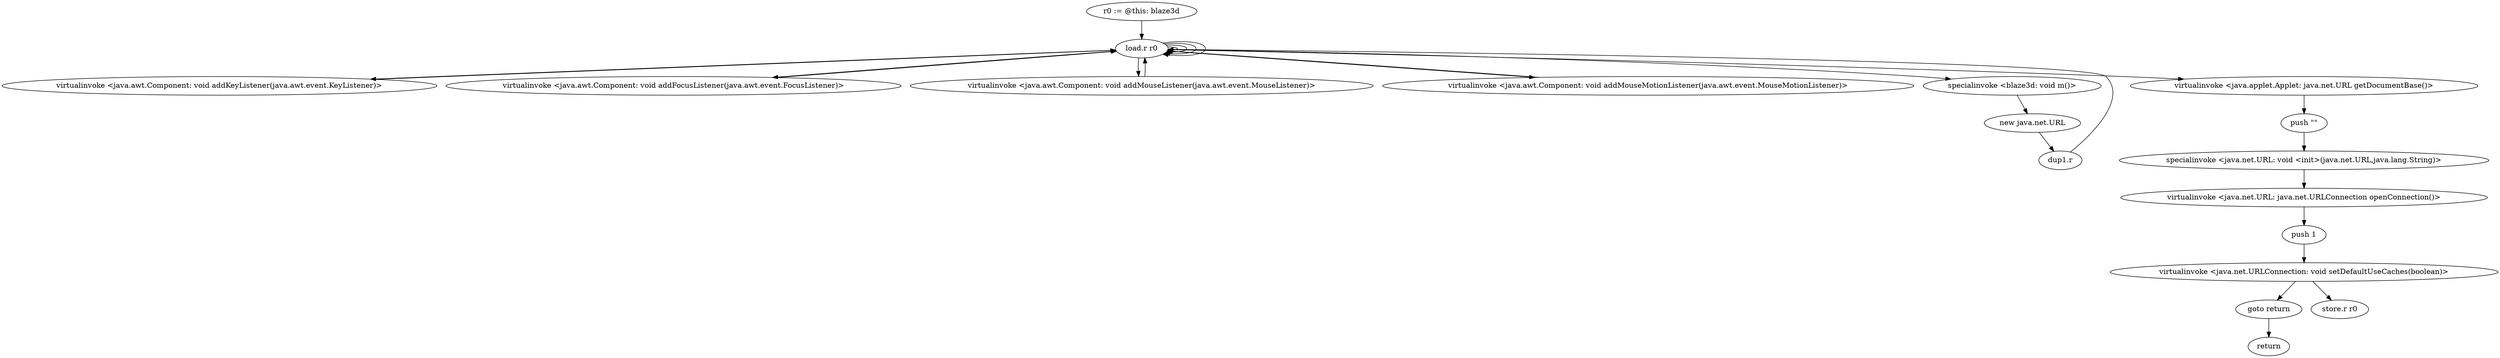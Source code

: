 digraph "" {
    "r0 := @this: blaze3d"
    "load.r r0"
    "r0 := @this: blaze3d"->"load.r r0";
    "load.r r0"->"load.r r0";
    "virtualinvoke <java.awt.Component: void addKeyListener(java.awt.event.KeyListener)>"
    "load.r r0"->"virtualinvoke <java.awt.Component: void addKeyListener(java.awt.event.KeyListener)>";
    "virtualinvoke <java.awt.Component: void addKeyListener(java.awt.event.KeyListener)>"->"load.r r0";
    "load.r r0"->"load.r r0";
    "virtualinvoke <java.awt.Component: void addFocusListener(java.awt.event.FocusListener)>"
    "load.r r0"->"virtualinvoke <java.awt.Component: void addFocusListener(java.awt.event.FocusListener)>";
    "virtualinvoke <java.awt.Component: void addFocusListener(java.awt.event.FocusListener)>"->"load.r r0";
    "load.r r0"->"load.r r0";
    "virtualinvoke <java.awt.Component: void addMouseListener(java.awt.event.MouseListener)>"
    "load.r r0"->"virtualinvoke <java.awt.Component: void addMouseListener(java.awt.event.MouseListener)>";
    "virtualinvoke <java.awt.Component: void addMouseListener(java.awt.event.MouseListener)>"->"load.r r0";
    "load.r r0"->"load.r r0";
    "virtualinvoke <java.awt.Component: void addMouseMotionListener(java.awt.event.MouseMotionListener)>"
    "load.r r0"->"virtualinvoke <java.awt.Component: void addMouseMotionListener(java.awt.event.MouseMotionListener)>";
    "virtualinvoke <java.awt.Component: void addMouseMotionListener(java.awt.event.MouseMotionListener)>"->"load.r r0";
    "specialinvoke <blaze3d: void m()>"
    "load.r r0"->"specialinvoke <blaze3d: void m()>";
    "new java.net.URL"
    "specialinvoke <blaze3d: void m()>"->"new java.net.URL";
    "dup1.r"
    "new java.net.URL"->"dup1.r";
    "dup1.r"->"load.r r0";
    "virtualinvoke <java.applet.Applet: java.net.URL getDocumentBase()>"
    "load.r r0"->"virtualinvoke <java.applet.Applet: java.net.URL getDocumentBase()>";
    "push \"\""
    "virtualinvoke <java.applet.Applet: java.net.URL getDocumentBase()>"->"push \"\"";
    "specialinvoke <java.net.URL: void <init>(java.net.URL,java.lang.String)>"
    "push \"\""->"specialinvoke <java.net.URL: void <init>(java.net.URL,java.lang.String)>";
    "virtualinvoke <java.net.URL: java.net.URLConnection openConnection()>"
    "specialinvoke <java.net.URL: void <init>(java.net.URL,java.lang.String)>"->"virtualinvoke <java.net.URL: java.net.URLConnection openConnection()>";
    "push 1"
    "virtualinvoke <java.net.URL: java.net.URLConnection openConnection()>"->"push 1";
    "virtualinvoke <java.net.URLConnection: void setDefaultUseCaches(boolean)>"
    "push 1"->"virtualinvoke <java.net.URLConnection: void setDefaultUseCaches(boolean)>";
    "goto return"
    "virtualinvoke <java.net.URLConnection: void setDefaultUseCaches(boolean)>"->"goto return";
    "return"
    "goto return"->"return";
    "store.r r0"
    "virtualinvoke <java.net.URLConnection: void setDefaultUseCaches(boolean)>"->"store.r r0";
}
